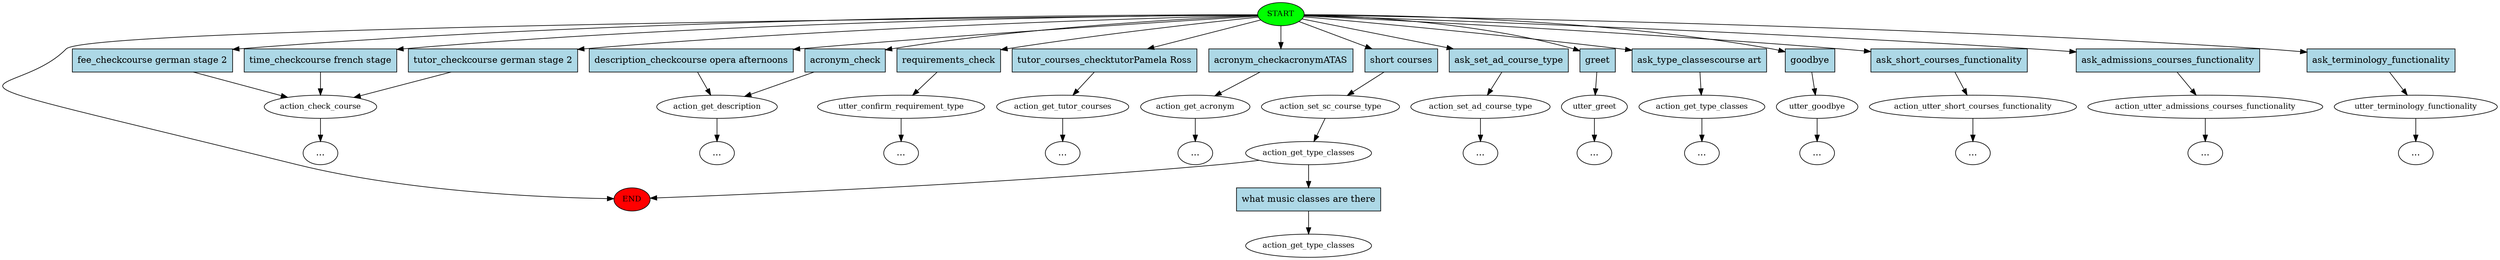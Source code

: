 digraph  {
0 [class="start active", fillcolor=green, fontsize=12, label=START, style=filled];
"-1" [class=end, fillcolor=red, fontsize=12, label=END, style=filled];
1 [class="", fontsize=12, label=action_check_course];
5 [class="", fontsize=12, label=action_get_description];
9 [class="", fontsize=12, label=utter_confirm_requirement_type];
"-11" [class=ellipsis, label="..."];
10 [class="", fontsize=12, label=action_get_tutor_courses];
"-12" [class=ellipsis, label="..."];
11 [class="", fontsize=12, label=action_get_acronym];
"-13" [class=ellipsis, label="..."];
12 [class=active, fontsize=12, label=action_set_sc_course_type];
13 [class=active, fontsize=12, label=action_get_type_classes];
14 [class="", fontsize=12, label=action_set_ad_course_type];
"-14" [class=ellipsis, label="..."];
"-22" [class=ellipsis, label="..."];
23 [class="", fontsize=12, label=utter_greet];
"-26" [class=ellipsis, label="..."];
27 [class="", fontsize=12, label=action_get_type_classes];
"-27" [class=ellipsis, label="..."];
"-28" [class=ellipsis, label="..."];
29 [class="", fontsize=12, label=utter_goodbye];
"-29" [class=ellipsis, label="..."];
30 [class="", fontsize=12, label=action_utter_short_courses_functionality];
"-30" [class=ellipsis, label="..."];
31 [class="", fontsize=12, label=action_utter_admissions_courses_functionality];
"-31" [class=ellipsis, label="..."];
32 [class="", fontsize=12, label=utter_terminology_functionality];
"-32" [class=ellipsis, label="..."];
35 [class="dashed active", fontsize=12, label=action_get_type_classes];
36 [class=intent, fillcolor=lightblue, label="fee_checkcourse german stage 2", shape=rect, style=filled];
37 [class=intent, fillcolor=lightblue, label="time_checkcourse french stage", shape=rect, style=filled];
38 [class=intent, fillcolor=lightblue, label="tutor_checkcourse german stage 2", shape=rect, style=filled];
39 [class=intent, fillcolor=lightblue, label="description_checkcourse opera afternoons", shape=rect, style=filled];
40 [class=intent, fillcolor=lightblue, label=acronym_check, shape=rect, style=filled];
41 [class=intent, fillcolor=lightblue, label=requirements_check, shape=rect, style=filled];
42 [class=intent, fillcolor=lightblue, label="tutor_courses_checktutorPamela Ross", shape=rect, style=filled];
43 [class=intent, fillcolor=lightblue, label=acronym_checkacronymATAS, shape=rect, style=filled];
44 [class="intent active", fillcolor=lightblue, label="short courses", shape=rect, style=filled];
45 [class=intent, fillcolor=lightblue, label=ask_set_ad_course_type, shape=rect, style=filled];
46 [class=intent, fillcolor=lightblue, label=greet, shape=rect, style=filled];
47 [class=intent, fillcolor=lightblue, label="ask_type_classescourse art", shape=rect, style=filled];
48 [class=intent, fillcolor=lightblue, label=goodbye, shape=rect, style=filled];
49 [class=intent, fillcolor=lightblue, label=ask_short_courses_functionality, shape=rect, style=filled];
50 [class=intent, fillcolor=lightblue, label=ask_admissions_courses_functionality, shape=rect, style=filled];
51 [class=intent, fillcolor=lightblue, label=ask_terminology_functionality, shape=rect, style=filled];
52 [class="intent active", fillcolor=lightblue, label="what music classes are there", shape=rect, style=filled];
0 -> "-1"  [class="", key=NONE, label=""];
0 -> 36  [class="", key=0];
0 -> 37  [class="", key=0];
0 -> 38  [class="", key=0];
0 -> 39  [class="", key=0];
0 -> 40  [class="", key=0];
0 -> 41  [class="", key=0];
0 -> 42  [class="", key=0];
0 -> 43  [class="", key=0];
0 -> 44  [class=active, key=0];
0 -> 45  [class="", key=0];
0 -> 46  [class="", key=0];
0 -> 47  [class="", key=0];
0 -> 48  [class="", key=0];
0 -> 49  [class="", key=0];
0 -> 50  [class="", key=0];
0 -> 51  [class="", key=0];
1 -> "-22"  [class="", key=NONE, label=""];
5 -> "-26"  [class="", key=NONE, label=""];
9 -> "-11"  [class="", key=NONE, label=""];
10 -> "-12"  [class="", key=NONE, label=""];
11 -> "-13"  [class="", key=NONE, label=""];
12 -> 13  [class=active, key=NONE, label=""];
13 -> "-1"  [class="", key=NONE, label=""];
13 -> 52  [class=active, key=0];
14 -> "-14"  [class="", key=NONE, label=""];
23 -> "-28"  [class="", key=NONE, label=""];
27 -> "-27"  [class="", key=NONE, label=""];
29 -> "-29"  [class="", key=NONE, label=""];
30 -> "-30"  [class="", key=NONE, label=""];
31 -> "-31"  [class="", key=NONE, label=""];
32 -> "-32"  [class="", key=NONE, label=""];
36 -> 1  [class="", key=0];
37 -> 1  [class="", key=0];
38 -> 1  [class="", key=0];
39 -> 5  [class="", key=0];
40 -> 5  [class="", key=0];
41 -> 9  [class="", key=0];
42 -> 10  [class="", key=0];
43 -> 11  [class="", key=0];
44 -> 12  [class=active, key=0];
45 -> 14  [class="", key=0];
46 -> 23  [class="", key=0];
47 -> 27  [class="", key=0];
48 -> 29  [class="", key=0];
49 -> 30  [class="", key=0];
50 -> 31  [class="", key=0];
51 -> 32  [class="", key=0];
52 -> 35  [class=active, key=0];
}
